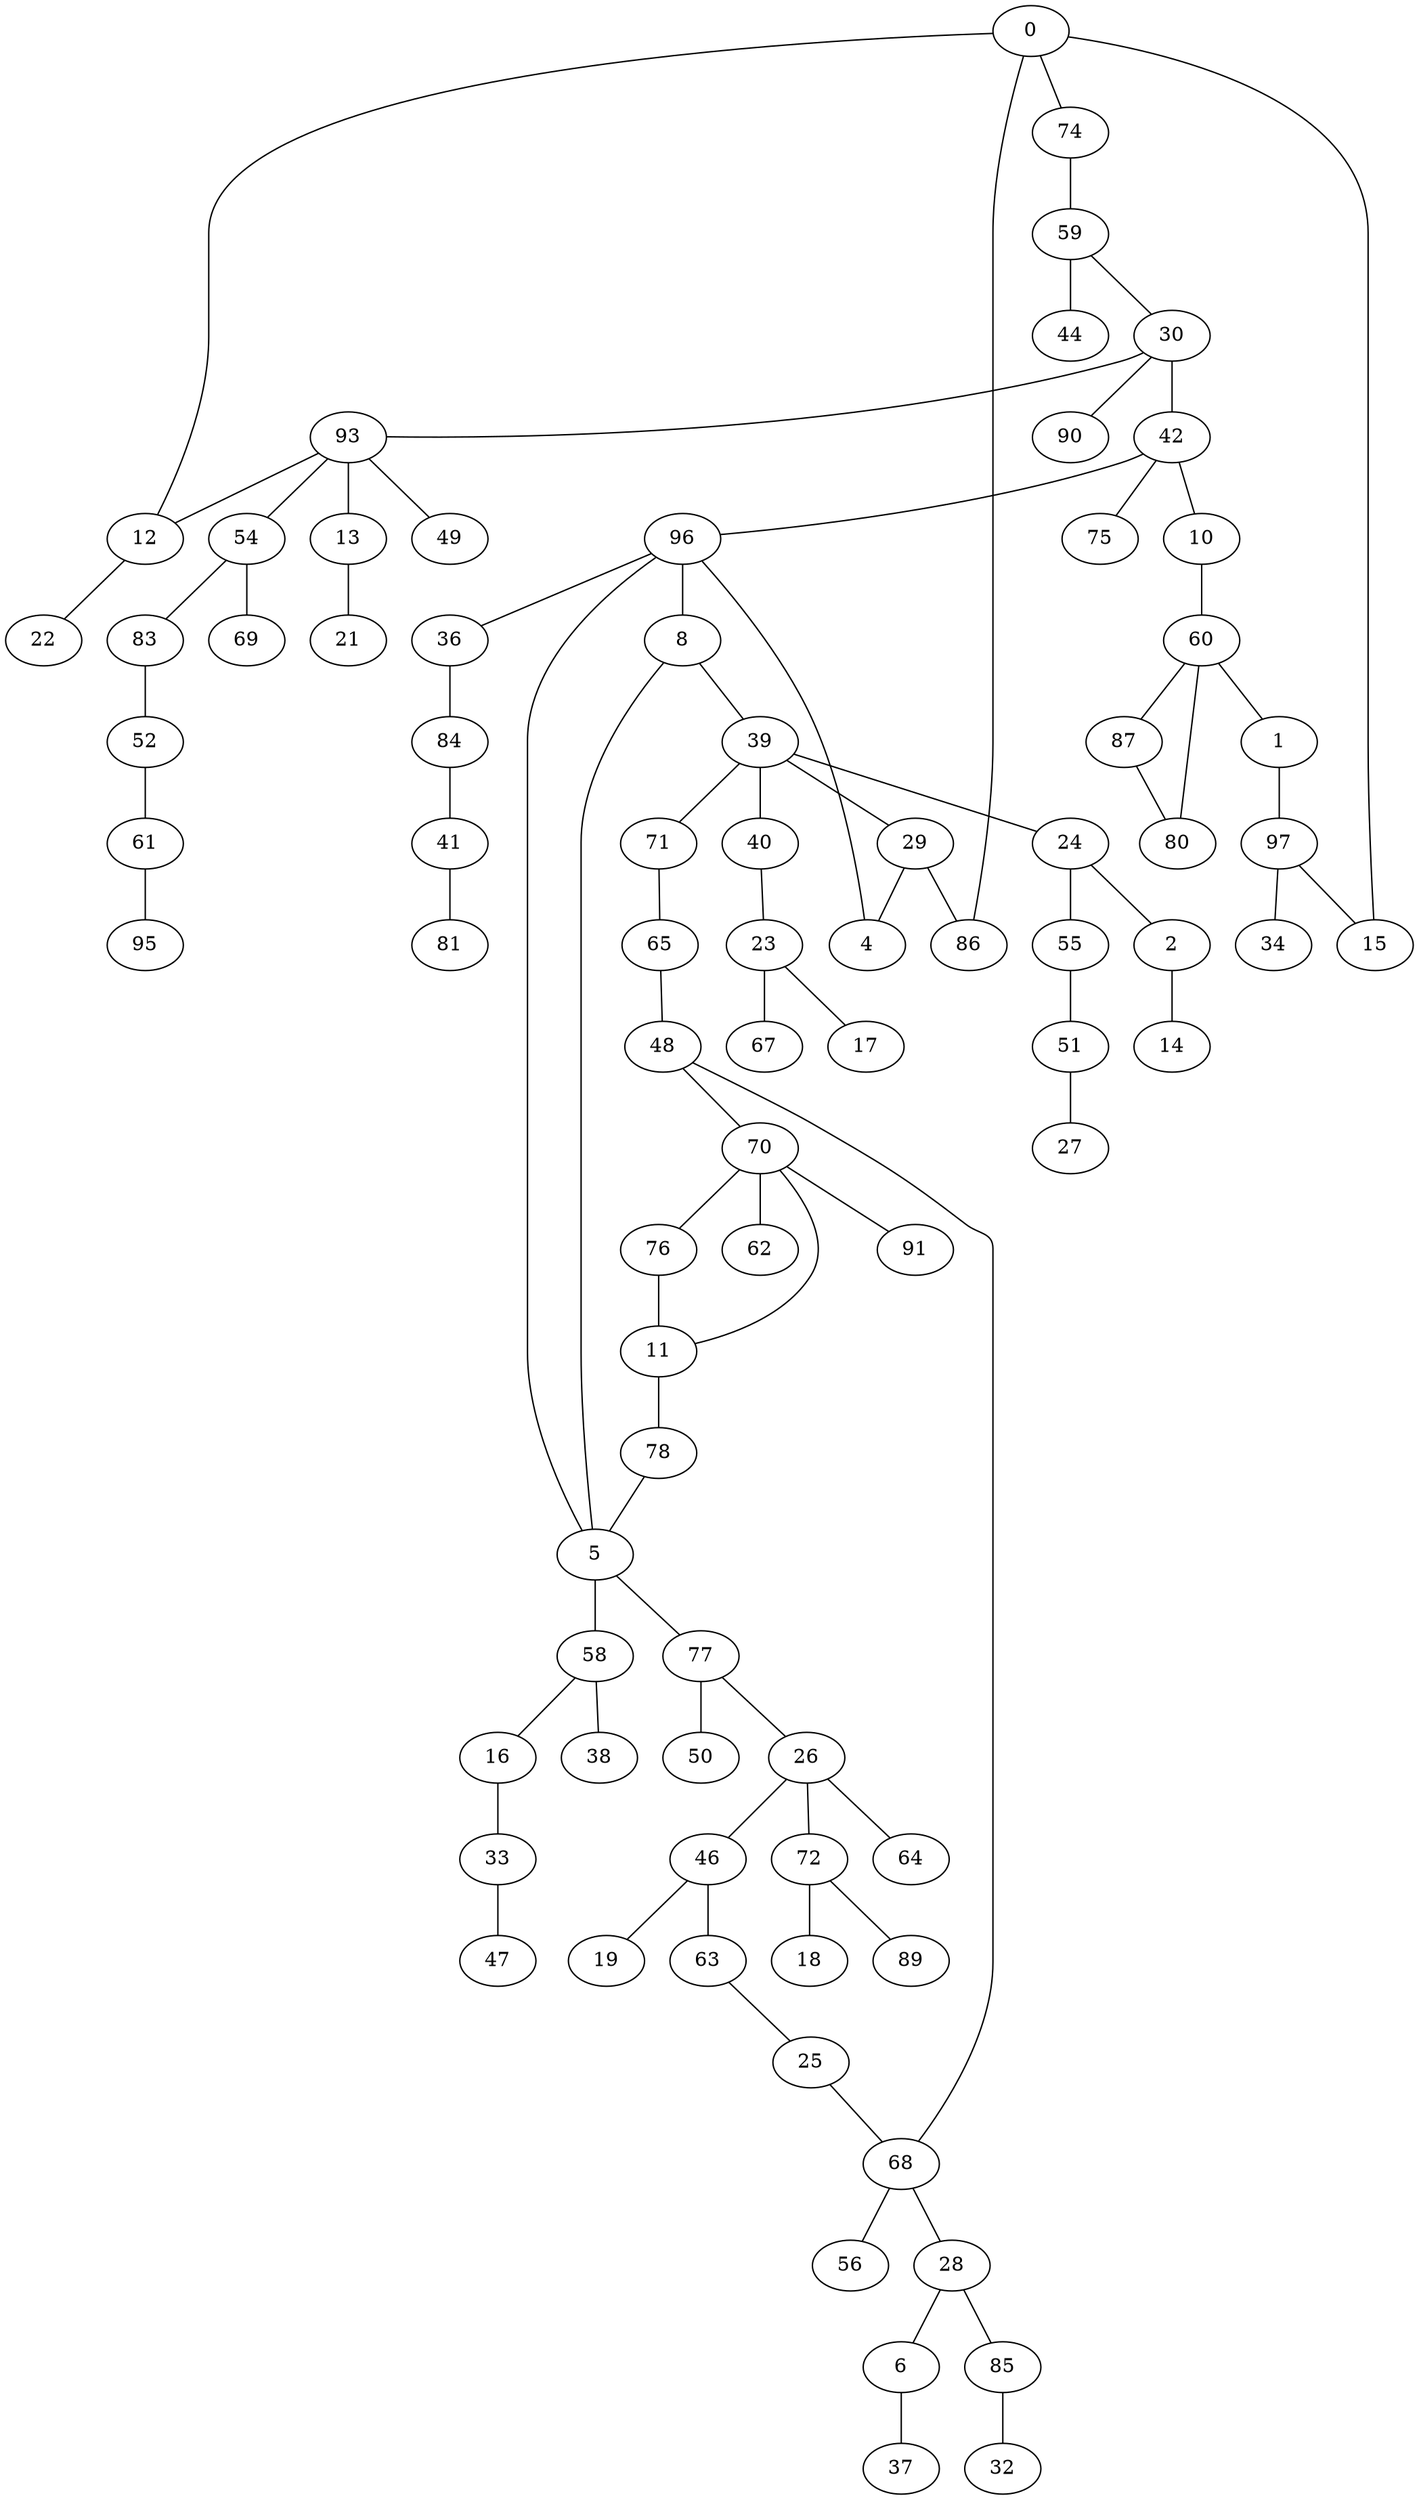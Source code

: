 graph {
    0 -- 15;
    0 -- 86;
    0 -- 12;
    0 -- 74;
    74 -- 59;
    59 -- 30;
    59 -- 44;
    30 -- 90;
    30 -- 93;
    30 -- 42;
    42 -- 96;
    42 -- 75;
    42 -- 10;
    10 -- 60;
    60 -- 80;
    60 -- 1;
    60 -- 87;
    87 -- 80;
    1 -- 97;
    97 -- 15;
    97 -- 34;
    96 -- 5;
    96 -- 4;
    96 -- 36;
    96 -- 8;
    8 -- 5;
    8 -- 39;
    39 -- 29;
    39 -- 71;
    39 -- 24;
    39 -- 40;
    40 -- 23;
    23 -- 67;
    23 -- 17;
    24 -- 2;
    24 -- 55;
    55 -- 51;
    51 -- 27;
    2 -- 14;
    71 -- 65;
    65 -- 48;
    48 -- 68;
    48 -- 70;
    70 -- 11;
    70 -- 62;
    70 -- 91;
    70 -- 76;
    76 -- 11;
    11 -- 78;
    78 -- 5;
    5 -- 77;
    5 -- 58;
    58 -- 38;
    58 -- 16;
    16 -- 33;
    33 -- 47;
    77 -- 26;
    77 -- 50;
    26 -- 46;
    26 -- 72;
    26 -- 64;
    72 -- 89;
    72 -- 18;
    46 -- 63;
    46 -- 19;
    63 -- 25;
    25 -- 68;
    68 -- 56;
    68 -- 28;
    28 -- 6;
    28 -- 85;
    85 -- 32;
    6 -- 37;
    29 -- 86;
    29 -- 4;
    36 -- 84;
    84 -- 41;
    41 -- 81;
    93 -- 49;
    93 -- 13;
    93 -- 54;
    93 -- 12;
    12 -- 22;
    54 -- 83;
    54 -- 69;
    83 -- 52;
    52 -- 61;
    61 -- 95;
    13 -- 21;
}